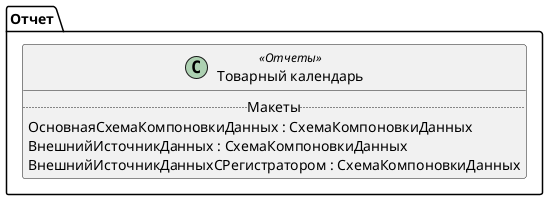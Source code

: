 ﻿@startuml ТоварныйКалендарь
'!include templates.wsd
'..\include templates.wsd
class Отчет.ТоварныйКалендарь as "Товарный календарь" <<Отчеты>>
{
..Макеты..
ОсновнаяСхемаКомпоновкиДанных : СхемаКомпоновкиДанных
ВнешнийИсточникДанных : СхемаКомпоновкиДанных
ВнешнийИсточникДанныхСРегистратором : СхемаКомпоновкиДанных
}
@enduml
